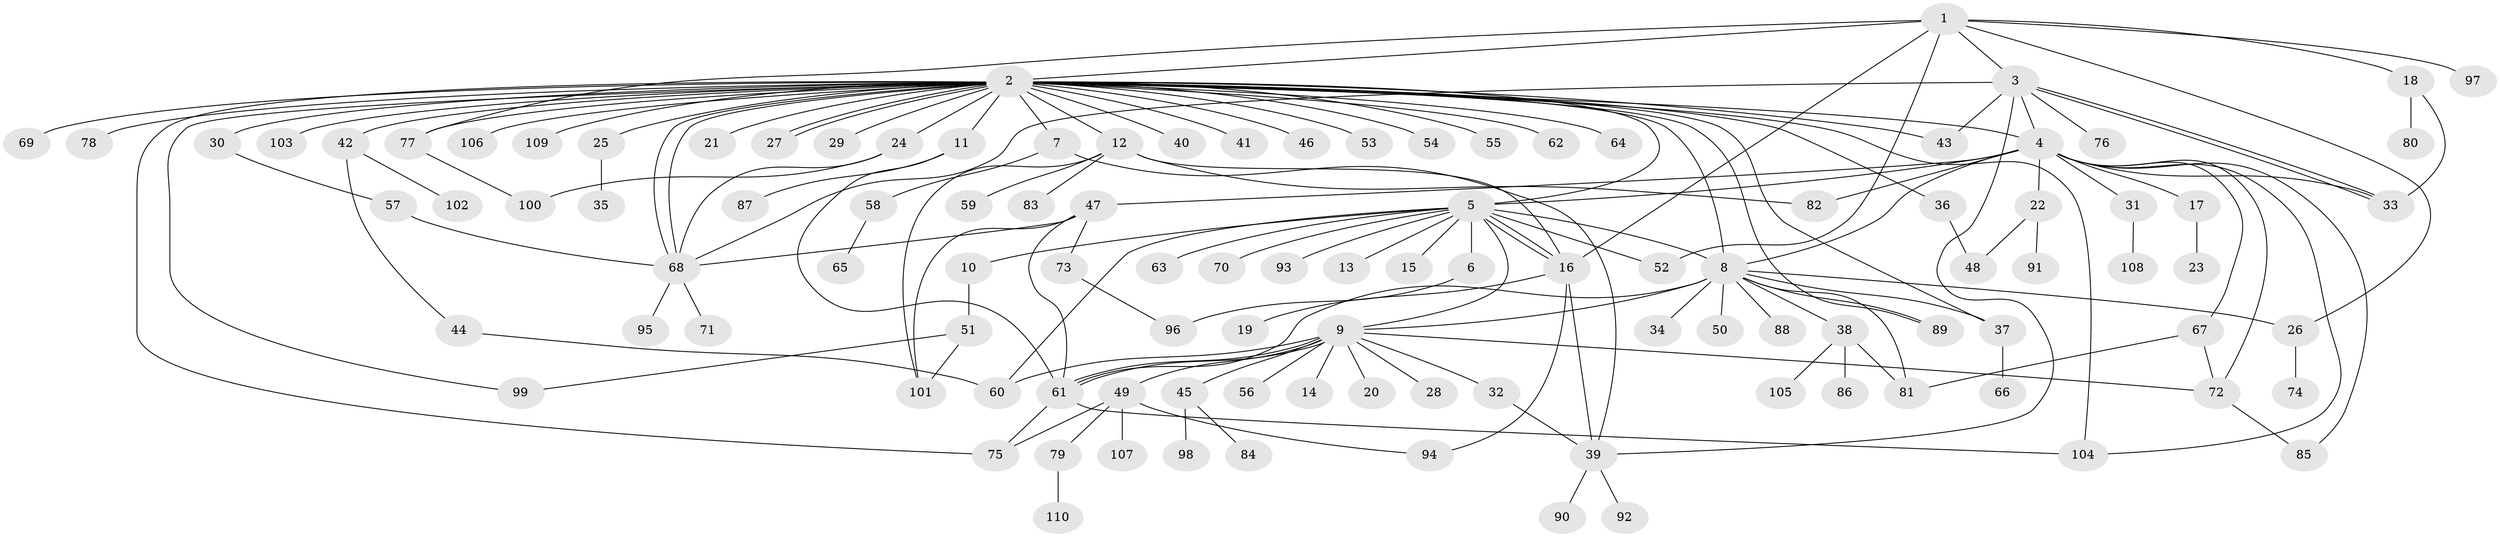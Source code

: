 // Generated by graph-tools (version 1.1) at 2025/48/03/09/25 04:48:50]
// undirected, 110 vertices, 158 edges
graph export_dot {
graph [start="1"]
  node [color=gray90,style=filled];
  1;
  2;
  3;
  4;
  5;
  6;
  7;
  8;
  9;
  10;
  11;
  12;
  13;
  14;
  15;
  16;
  17;
  18;
  19;
  20;
  21;
  22;
  23;
  24;
  25;
  26;
  27;
  28;
  29;
  30;
  31;
  32;
  33;
  34;
  35;
  36;
  37;
  38;
  39;
  40;
  41;
  42;
  43;
  44;
  45;
  46;
  47;
  48;
  49;
  50;
  51;
  52;
  53;
  54;
  55;
  56;
  57;
  58;
  59;
  60;
  61;
  62;
  63;
  64;
  65;
  66;
  67;
  68;
  69;
  70;
  71;
  72;
  73;
  74;
  75;
  76;
  77;
  78;
  79;
  80;
  81;
  82;
  83;
  84;
  85;
  86;
  87;
  88;
  89;
  90;
  91;
  92;
  93;
  94;
  95;
  96;
  97;
  98;
  99;
  100;
  101;
  102;
  103;
  104;
  105;
  106;
  107;
  108;
  109;
  110;
  1 -- 2;
  1 -- 3;
  1 -- 16;
  1 -- 18;
  1 -- 26;
  1 -- 52;
  1 -- 77;
  1 -- 97;
  2 -- 4;
  2 -- 5;
  2 -- 7;
  2 -- 8;
  2 -- 11;
  2 -- 12;
  2 -- 21;
  2 -- 24;
  2 -- 25;
  2 -- 27;
  2 -- 27;
  2 -- 29;
  2 -- 30;
  2 -- 36;
  2 -- 37;
  2 -- 40;
  2 -- 41;
  2 -- 42;
  2 -- 43;
  2 -- 46;
  2 -- 53;
  2 -- 54;
  2 -- 55;
  2 -- 62;
  2 -- 64;
  2 -- 68;
  2 -- 68;
  2 -- 69;
  2 -- 75;
  2 -- 77;
  2 -- 78;
  2 -- 89;
  2 -- 99;
  2 -- 103;
  2 -- 104;
  2 -- 106;
  2 -- 109;
  3 -- 4;
  3 -- 33;
  3 -- 33;
  3 -- 39;
  3 -- 43;
  3 -- 68;
  3 -- 76;
  4 -- 5;
  4 -- 8;
  4 -- 17;
  4 -- 22;
  4 -- 31;
  4 -- 33;
  4 -- 47;
  4 -- 67;
  4 -- 72;
  4 -- 82;
  4 -- 85;
  4 -- 104;
  5 -- 6;
  5 -- 8;
  5 -- 9;
  5 -- 10;
  5 -- 13;
  5 -- 15;
  5 -- 16;
  5 -- 16;
  5 -- 52;
  5 -- 60;
  5 -- 63;
  5 -- 70;
  5 -- 93;
  6 -- 96;
  7 -- 39;
  7 -- 58;
  8 -- 9;
  8 -- 26;
  8 -- 34;
  8 -- 37;
  8 -- 38;
  8 -- 50;
  8 -- 61;
  8 -- 81;
  8 -- 88;
  8 -- 89;
  9 -- 14;
  9 -- 20;
  9 -- 28;
  9 -- 32;
  9 -- 45;
  9 -- 49;
  9 -- 56;
  9 -- 60;
  9 -- 61;
  9 -- 61;
  9 -- 72;
  10 -- 51;
  11 -- 61;
  11 -- 87;
  12 -- 16;
  12 -- 59;
  12 -- 82;
  12 -- 83;
  12 -- 101;
  16 -- 19;
  16 -- 39;
  16 -- 94;
  17 -- 23;
  18 -- 33;
  18 -- 80;
  22 -- 48;
  22 -- 91;
  24 -- 68;
  24 -- 100;
  25 -- 35;
  26 -- 74;
  30 -- 57;
  31 -- 108;
  32 -- 39;
  36 -- 48;
  37 -- 66;
  38 -- 81;
  38 -- 86;
  38 -- 105;
  39 -- 90;
  39 -- 92;
  42 -- 44;
  42 -- 102;
  44 -- 60;
  45 -- 84;
  45 -- 98;
  47 -- 61;
  47 -- 68;
  47 -- 73;
  47 -- 101;
  49 -- 75;
  49 -- 79;
  49 -- 94;
  49 -- 107;
  51 -- 99;
  51 -- 101;
  57 -- 68;
  58 -- 65;
  61 -- 75;
  61 -- 104;
  67 -- 72;
  67 -- 81;
  68 -- 71;
  68 -- 95;
  72 -- 85;
  73 -- 96;
  77 -- 100;
  79 -- 110;
}
